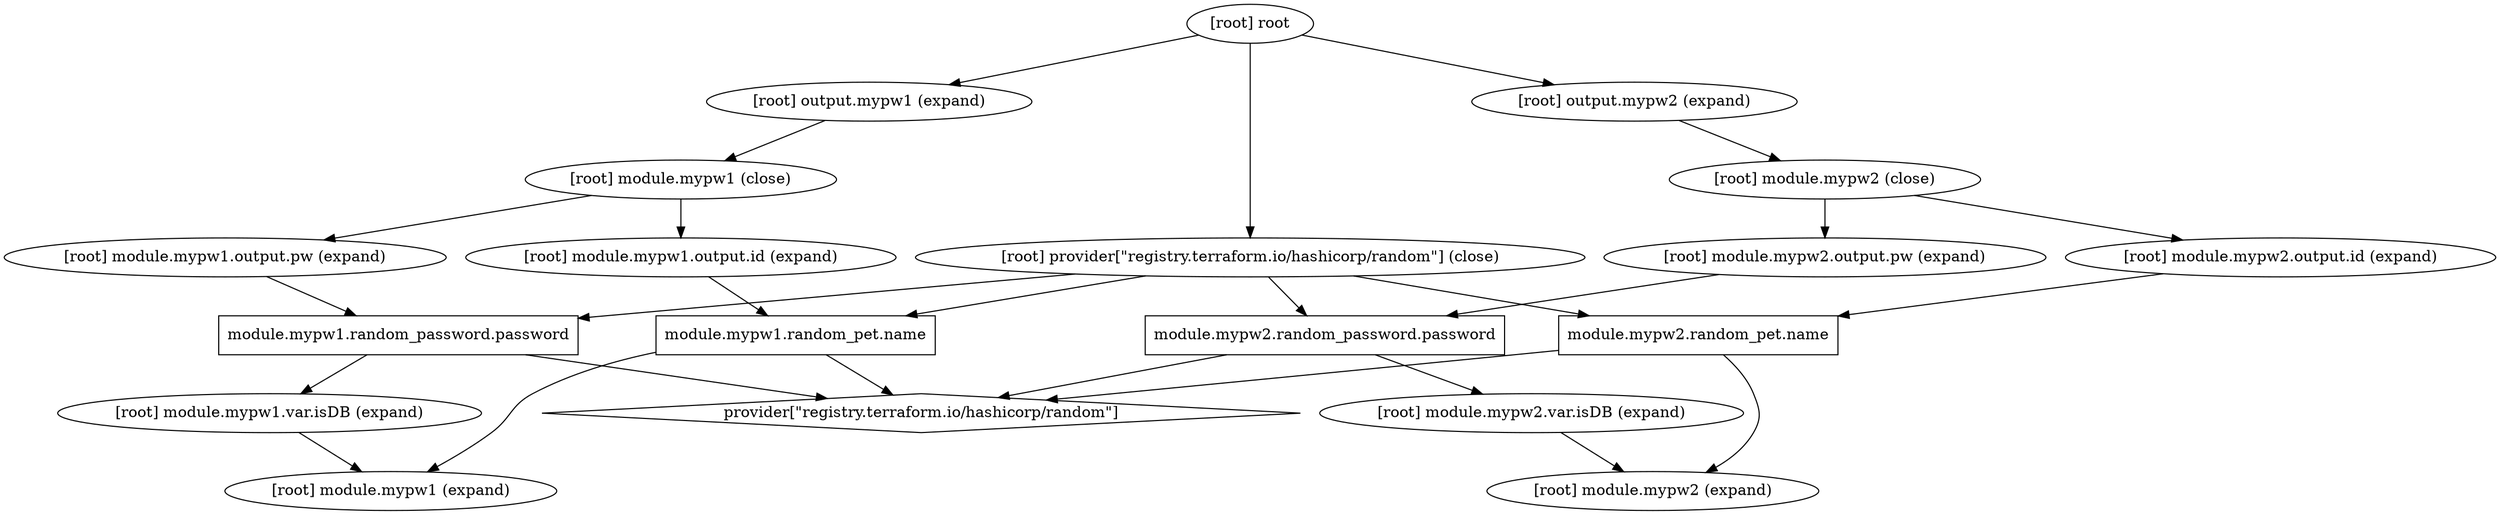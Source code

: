 digraph {
	compound = "true"
	newrank = "true"
	subgraph "root" {
		"[root] module.mypw1.random_password.password (expand)" [label = "module.mypw1.random_password.password", shape = "box"]
		"[root] module.mypw1.random_pet.name (expand)" [label = "module.mypw1.random_pet.name", shape = "box"]
		"[root] module.mypw2.random_password.password (expand)" [label = "module.mypw2.random_password.password", shape = "box"]
		"[root] module.mypw2.random_pet.name (expand)" [label = "module.mypw2.random_pet.name", shape = "box"]
		"[root] provider[\"registry.terraform.io/hashicorp/random\"]" [label = "provider[\"registry.terraform.io/hashicorp/random\"]", shape = "diamond"]
		"[root] module.mypw1 (close)" -> "[root] module.mypw1.output.id (expand)"
		"[root] module.mypw1 (close)" -> "[root] module.mypw1.output.pw (expand)"
		"[root] module.mypw1.output.id (expand)" -> "[root] module.mypw1.random_pet.name (expand)"
		"[root] module.mypw1.output.pw (expand)" -> "[root] module.mypw1.random_password.password (expand)"
		"[root] module.mypw1.random_password.password (expand)" -> "[root] module.mypw1.var.isDB (expand)"
		"[root] module.mypw1.random_password.password (expand)" -> "[root] provider[\"registry.terraform.io/hashicorp/random\"]"
		"[root] module.mypw1.random_pet.name (expand)" -> "[root] module.mypw1 (expand)"
		"[root] module.mypw1.random_pet.name (expand)" -> "[root] provider[\"registry.terraform.io/hashicorp/random\"]"
		"[root] module.mypw1.var.isDB (expand)" -> "[root] module.mypw1 (expand)"
		"[root] module.mypw2 (close)" -> "[root] module.mypw2.output.id (expand)"
		"[root] module.mypw2 (close)" -> "[root] module.mypw2.output.pw (expand)"
		"[root] module.mypw2.output.id (expand)" -> "[root] module.mypw2.random_pet.name (expand)"
		"[root] module.mypw2.output.pw (expand)" -> "[root] module.mypw2.random_password.password (expand)"
		"[root] module.mypw2.random_password.password (expand)" -> "[root] module.mypw2.var.isDB (expand)"
		"[root] module.mypw2.random_password.password (expand)" -> "[root] provider[\"registry.terraform.io/hashicorp/random\"]"
		"[root] module.mypw2.random_pet.name (expand)" -> "[root] module.mypw2 (expand)"
		"[root] module.mypw2.random_pet.name (expand)" -> "[root] provider[\"registry.terraform.io/hashicorp/random\"]"
		"[root] module.mypw2.var.isDB (expand)" -> "[root] module.mypw2 (expand)"
		"[root] output.mypw1 (expand)" -> "[root] module.mypw1 (close)"
		"[root] output.mypw2 (expand)" -> "[root] module.mypw2 (close)"
		"[root] provider[\"registry.terraform.io/hashicorp/random\"] (close)" -> "[root] module.mypw1.random_password.password (expand)"
		"[root] provider[\"registry.terraform.io/hashicorp/random\"] (close)" -> "[root] module.mypw1.random_pet.name (expand)"
		"[root] provider[\"registry.terraform.io/hashicorp/random\"] (close)" -> "[root] module.mypw2.random_password.password (expand)"
		"[root] provider[\"registry.terraform.io/hashicorp/random\"] (close)" -> "[root] module.mypw2.random_pet.name (expand)"
		"[root] root" -> "[root] output.mypw1 (expand)"
		"[root] root" -> "[root] output.mypw2 (expand)"
		"[root] root" -> "[root] provider[\"registry.terraform.io/hashicorp/random\"] (close)"
	}
}

